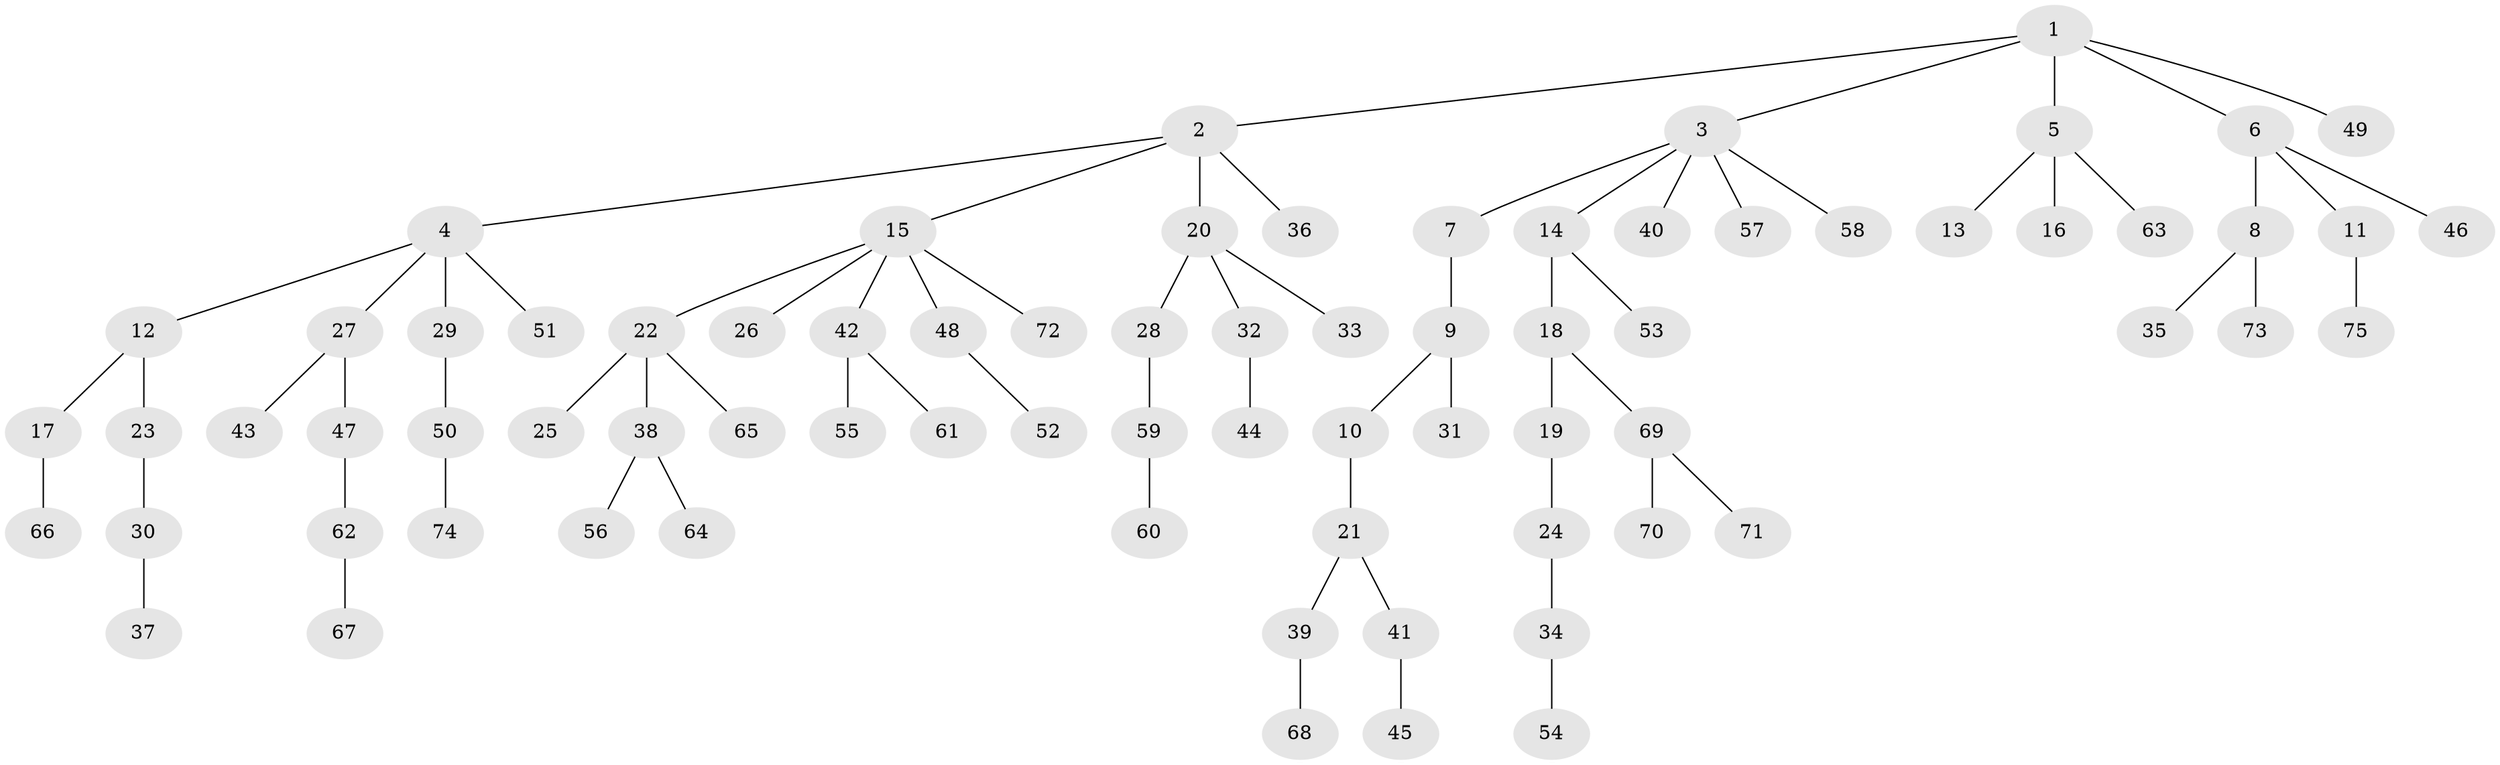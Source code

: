 // coarse degree distribution, {4: 0.041666666666666664, 9: 0.020833333333333332, 7: 0.020833333333333332, 3: 0.16666666666666666, 2: 0.20833333333333334, 1: 0.5416666666666666}
// Generated by graph-tools (version 1.1) at 2025/24/03/03/25 07:24:08]
// undirected, 75 vertices, 74 edges
graph export_dot {
graph [start="1"]
  node [color=gray90,style=filled];
  1;
  2;
  3;
  4;
  5;
  6;
  7;
  8;
  9;
  10;
  11;
  12;
  13;
  14;
  15;
  16;
  17;
  18;
  19;
  20;
  21;
  22;
  23;
  24;
  25;
  26;
  27;
  28;
  29;
  30;
  31;
  32;
  33;
  34;
  35;
  36;
  37;
  38;
  39;
  40;
  41;
  42;
  43;
  44;
  45;
  46;
  47;
  48;
  49;
  50;
  51;
  52;
  53;
  54;
  55;
  56;
  57;
  58;
  59;
  60;
  61;
  62;
  63;
  64;
  65;
  66;
  67;
  68;
  69;
  70;
  71;
  72;
  73;
  74;
  75;
  1 -- 2;
  1 -- 3;
  1 -- 5;
  1 -- 6;
  1 -- 49;
  2 -- 4;
  2 -- 15;
  2 -- 20;
  2 -- 36;
  3 -- 7;
  3 -- 14;
  3 -- 40;
  3 -- 57;
  3 -- 58;
  4 -- 12;
  4 -- 27;
  4 -- 29;
  4 -- 51;
  5 -- 13;
  5 -- 16;
  5 -- 63;
  6 -- 8;
  6 -- 11;
  6 -- 46;
  7 -- 9;
  8 -- 35;
  8 -- 73;
  9 -- 10;
  9 -- 31;
  10 -- 21;
  11 -- 75;
  12 -- 17;
  12 -- 23;
  14 -- 18;
  14 -- 53;
  15 -- 22;
  15 -- 26;
  15 -- 42;
  15 -- 48;
  15 -- 72;
  17 -- 66;
  18 -- 19;
  18 -- 69;
  19 -- 24;
  20 -- 28;
  20 -- 32;
  20 -- 33;
  21 -- 39;
  21 -- 41;
  22 -- 25;
  22 -- 38;
  22 -- 65;
  23 -- 30;
  24 -- 34;
  27 -- 43;
  27 -- 47;
  28 -- 59;
  29 -- 50;
  30 -- 37;
  32 -- 44;
  34 -- 54;
  38 -- 56;
  38 -- 64;
  39 -- 68;
  41 -- 45;
  42 -- 55;
  42 -- 61;
  47 -- 62;
  48 -- 52;
  50 -- 74;
  59 -- 60;
  62 -- 67;
  69 -- 70;
  69 -- 71;
}
